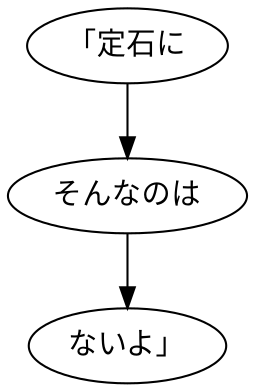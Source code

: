 digraph graph7615 {
	node0 [label="「定石に"];
	node1 [label="そんなのは"];
	node2 [label="ないよ」"];
	node0 -> node1;
	node1 -> node2;
}
